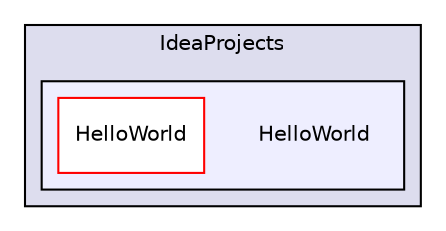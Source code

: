 digraph "/home/jaturul/IntelliJ IDEA/IdeaProjects/HelloWorld" {
  compound=true
  node [ fontsize="10", fontname="Helvetica"];
  edge [ labelfontsize="10", labelfontname="Helvetica"];
  subgraph clusterdir_0170ef9a6515bfa7b79f289b0ebd1a48 {
    graph [ bgcolor="#ddddee", pencolor="black", label="IdeaProjects" fontname="Helvetica", fontsize="10", URL="dir_0170ef9a6515bfa7b79f289b0ebd1a48.html"]
  subgraph clusterdir_530c9be13fd4ae9e37b9da53313643e5 {
    graph [ bgcolor="#eeeeff", pencolor="black", label="" URL="dir_530c9be13fd4ae9e37b9da53313643e5.html"];
    dir_530c9be13fd4ae9e37b9da53313643e5 [shape=plaintext label="HelloWorld"];
    dir_5bd840cdc5e93fc50dd95b4c85477c4b [shape=box label="HelloWorld" color="red" fillcolor="white" style="filled" URL="dir_5bd840cdc5e93fc50dd95b4c85477c4b.html"];
  }
  }
}

